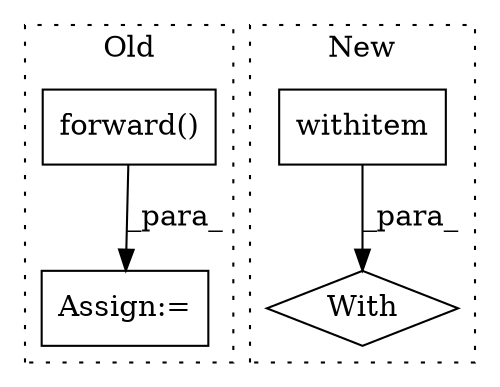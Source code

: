digraph G {
subgraph cluster0 {
1 [label="forward()" a="75" s="2847,2905" l="29,17" shape="box"];
4 [label="Assign:=" a="68" s="2833" l="14" shape="box"];
label = "Old";
style="dotted";
}
subgraph cluster1 {
2 [label="withitem" a="49" s="2956" l="5" shape="box"];
3 [label="With" a="39" s="2951,2961" l="5,42" shape="diamond"];
label = "New";
style="dotted";
}
1 -> 4 [label="_para_"];
2 -> 3 [label="_para_"];
}
